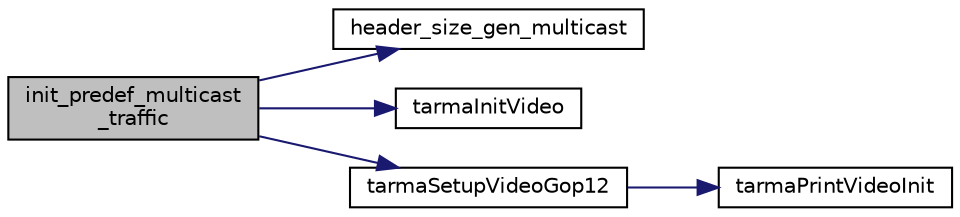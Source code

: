 digraph "init_predef_multicast_traffic"
{
 // LATEX_PDF_SIZE
  edge [fontname="Helvetica",fontsize="10",labelfontname="Helvetica",labelfontsize="10"];
  node [fontname="Helvetica",fontsize="10",shape=record];
  rankdir="LR";
  Node1 [label="init_predef_multicast\l_traffic",height=0.2,width=0.4,color="black", fillcolor="grey75", style="filled", fontcolor="black",tooltip=" "];
  Node1 -> Node2 [color="midnightblue",fontsize="10",style="solid",fontname="Helvetica"];
  Node2 [label="header_size_gen_multicast",height=0.2,width=0.4,color="black", fillcolor="white", style="filled",URL="$otg__tx_8c.html#a95be0ad8c041b057e92cf188ba778f75",tooltip=" "];
  Node1 -> Node3 [color="midnightblue",fontsize="10",style="solid",fontname="Helvetica"];
  Node3 [label="tarmaInitVideo",height=0.2,width=0.4,color="black", fillcolor="white", style="filled",URL="$otg__models_8c.html#a0d6a694d7afd88477c880024b5715a50",tooltip=" "];
  Node1 -> Node4 [color="midnightblue",fontsize="10",style="solid",fontname="Helvetica"];
  Node4 [label="tarmaSetupVideoGop12",height=0.2,width=0.4,color="black", fillcolor="white", style="filled",URL="$otg__models_8c.html#af676664f8638f3b0f471dda12dc527cc",tooltip=" "];
  Node4 -> Node5 [color="midnightblue",fontsize="10",style="solid",fontname="Helvetica"];
  Node5 [label="tarmaPrintVideoInit",height=0.2,width=0.4,color="black", fillcolor="white", style="filled",URL="$otg__models_8c.html#a3489eff1c451f7394dcf61dce1578ec1",tooltip=" "];
}
